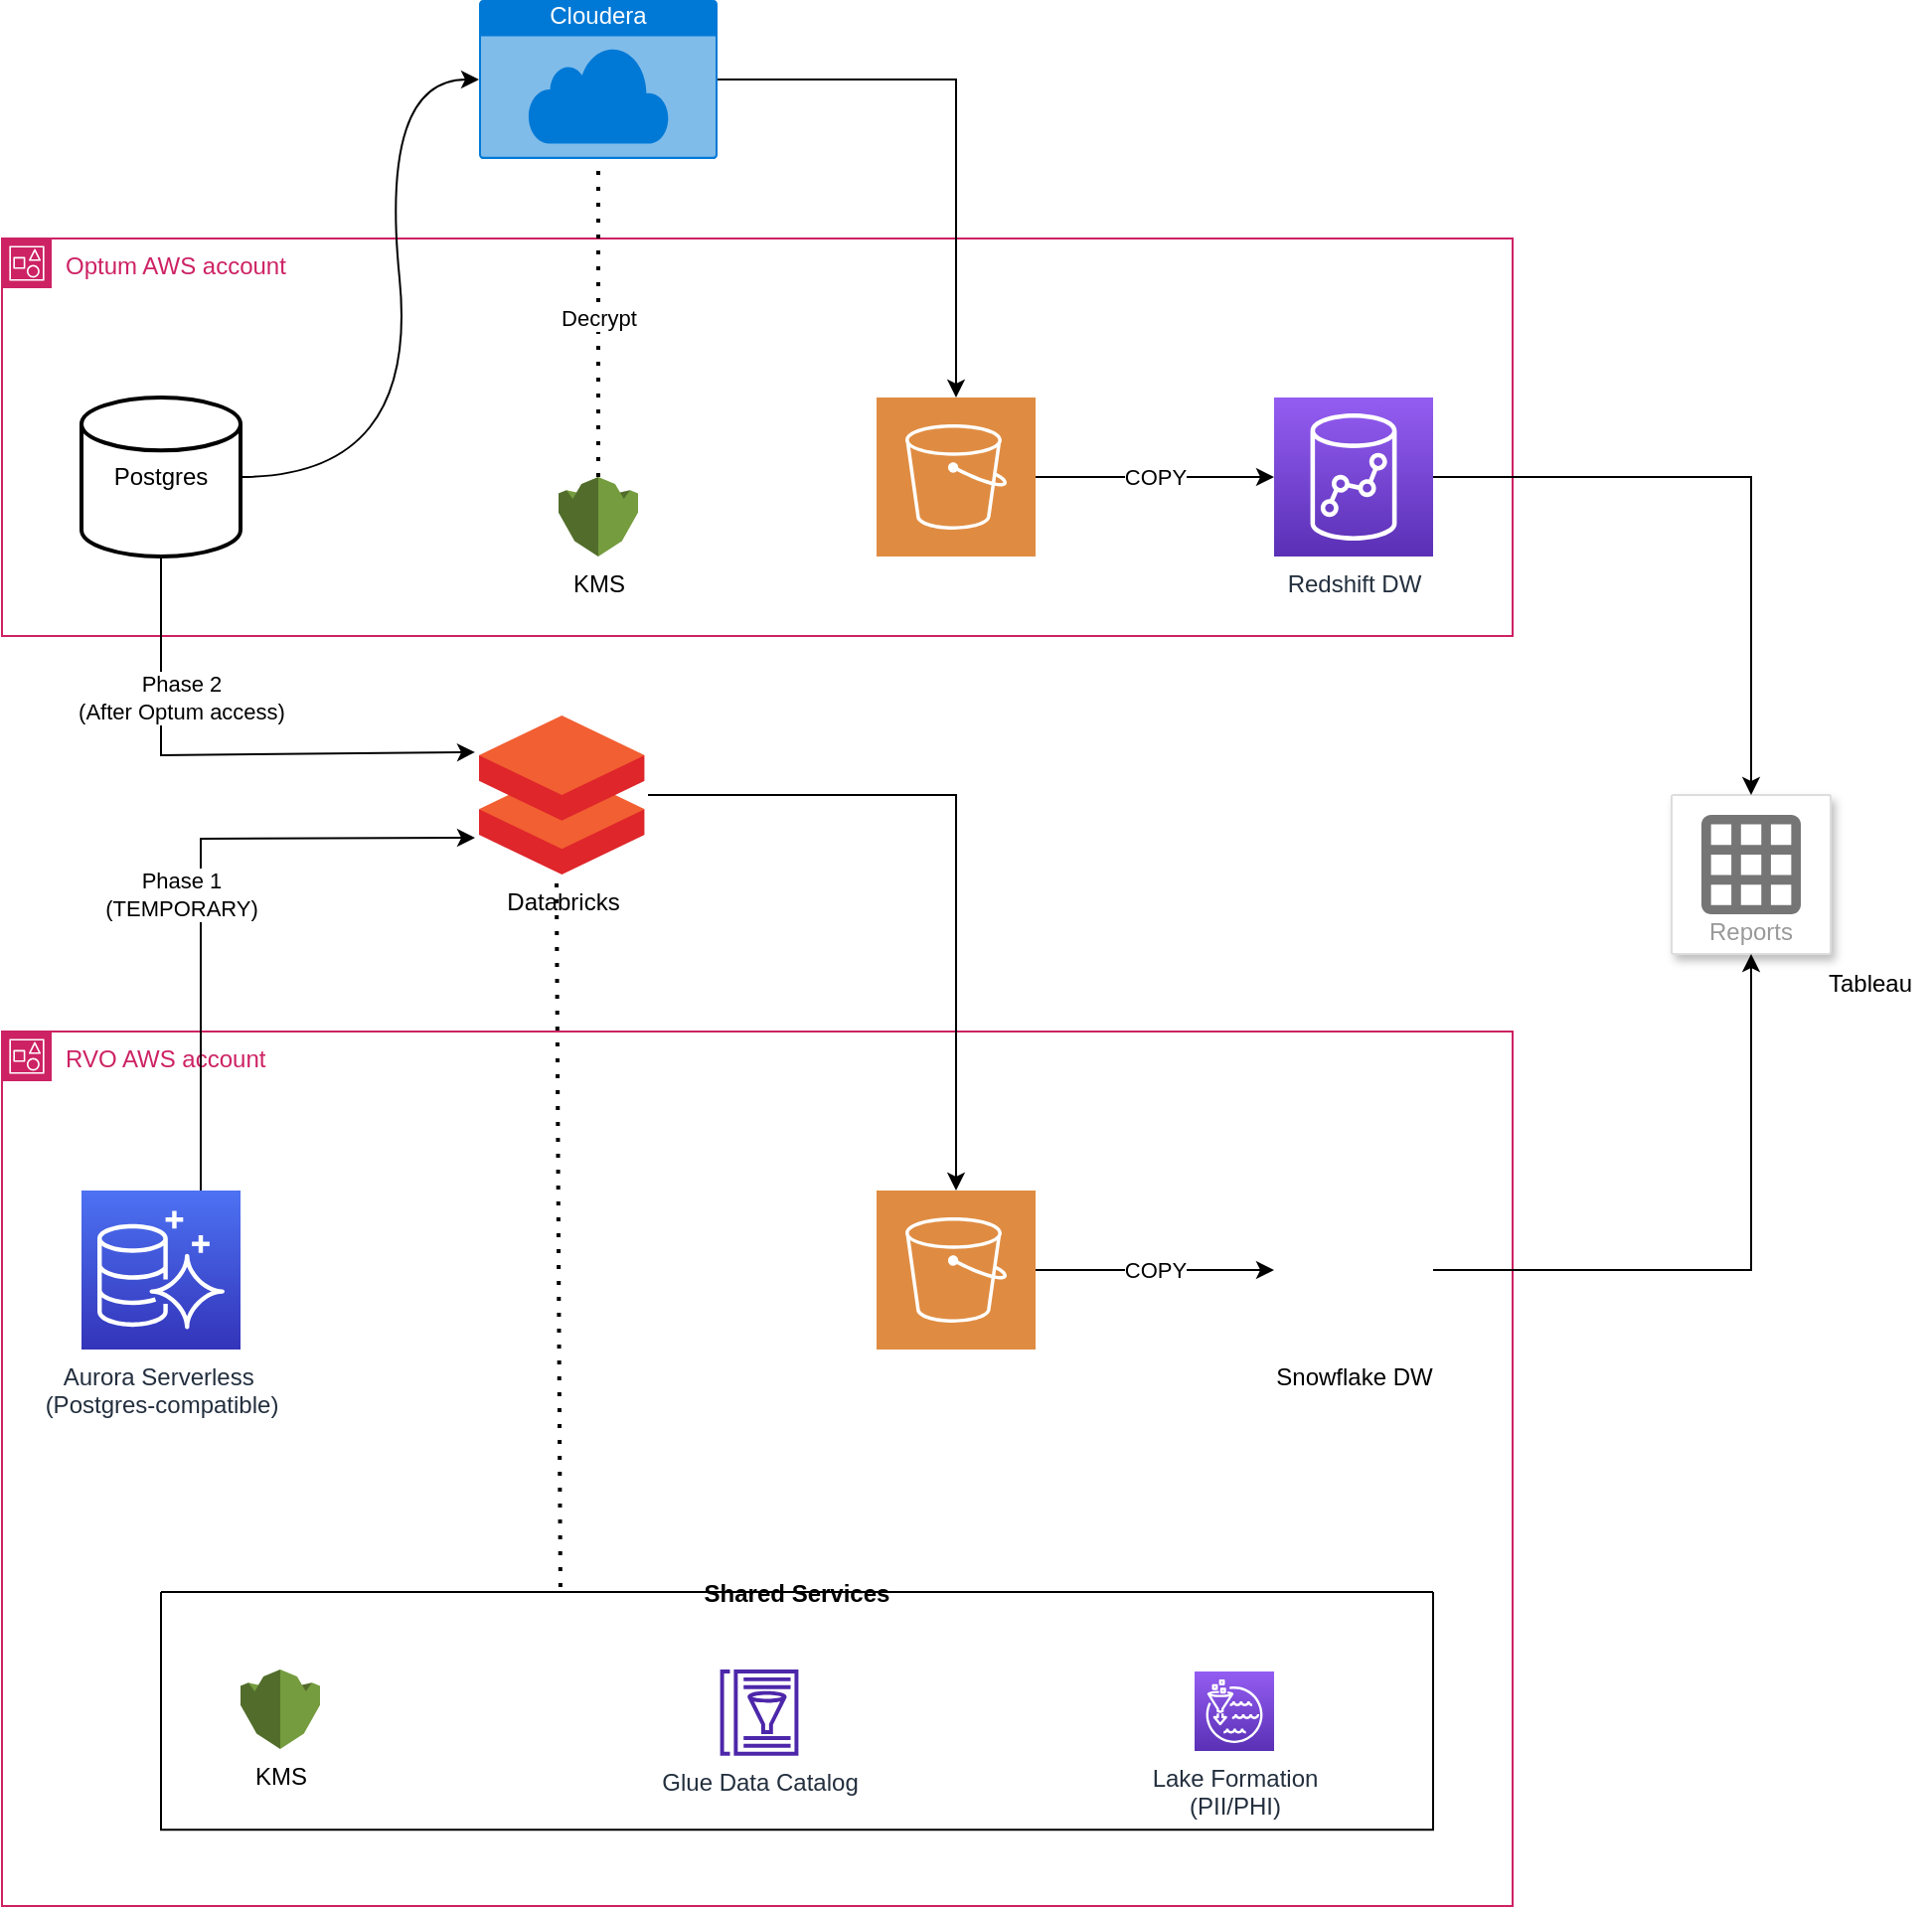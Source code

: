 <mxfile version="21.0.6" type="github">
  <diagram name="Page-1" id="Ek1pL3_suj74Txv8RKXf">
    <mxGraphModel dx="1242" dy="828" grid="1" gridSize="10" guides="1" tooltips="1" connect="1" arrows="1" fold="1" page="1" pageScale="1" pageWidth="1100" pageHeight="850" math="0" shadow="0">
      <root>
        <mxCell id="0" />
        <mxCell id="1" parent="0" />
        <mxCell id="rIcIW_MhtgpGFl4HYt5P-1" value="Optum AWS account" style="points=[[0,0],[0.25,0],[0.5,0],[0.75,0],[1,0],[1,0.25],[1,0.5],[1,0.75],[1,1],[0.75,1],[0.5,1],[0.25,1],[0,1],[0,0.75],[0,0.5],[0,0.25]];outlineConnect=0;gradientColor=none;html=1;whiteSpace=wrap;fontSize=12;fontStyle=0;container=1;pointerEvents=0;collapsible=0;recursiveResize=0;shape=mxgraph.aws4.group;grIcon=mxgraph.aws4.group_account;strokeColor=#CD2264;fillColor=none;verticalAlign=top;align=left;spacingLeft=30;fontColor=#CD2264;dashed=0;" parent="1" vertex="1">
          <mxGeometry x="40" y="240" width="760" height="200" as="geometry" />
        </mxCell>
        <mxCell id="rIcIW_MhtgpGFl4HYt5P-2" value="Postgres" style="strokeWidth=2;html=1;shape=mxgraph.flowchart.database;whiteSpace=wrap;" parent="rIcIW_MhtgpGFl4HYt5P-1" vertex="1">
          <mxGeometry x="40" y="80" width="80" height="80" as="geometry" />
        </mxCell>
        <mxCell id="rIcIW_MhtgpGFl4HYt5P-7" value="Redshift DW" style="sketch=0;points=[[0,0,0],[0.25,0,0],[0.5,0,0],[0.75,0,0],[1,0,0],[0,1,0],[0.25,1,0],[0.5,1,0],[0.75,1,0],[1,1,0],[0,0.25,0],[0,0.5,0],[0,0.75,0],[1,0.25,0],[1,0.5,0],[1,0.75,0]];outlineConnect=0;fontColor=#232F3E;gradientColor=#945DF2;gradientDirection=north;fillColor=#5A30B5;strokeColor=#ffffff;dashed=0;verticalLabelPosition=bottom;verticalAlign=top;align=center;html=1;fontSize=12;fontStyle=0;aspect=fixed;shape=mxgraph.aws4.resourceIcon;resIcon=mxgraph.aws4.redshift;" parent="rIcIW_MhtgpGFl4HYt5P-1" vertex="1">
          <mxGeometry x="640" y="80" width="80" height="80" as="geometry" />
        </mxCell>
        <mxCell id="rIcIW_MhtgpGFl4HYt5P-10" value="" style="sketch=0;pointerEvents=1;shadow=0;dashed=0;html=1;strokeColor=none;fillColor=#DF8C42;labelPosition=center;verticalLabelPosition=bottom;verticalAlign=top;align=center;outlineConnect=0;shape=mxgraph.veeam2.aws_s3;" parent="rIcIW_MhtgpGFl4HYt5P-1" vertex="1">
          <mxGeometry x="440" y="80" width="80" height="80" as="geometry" />
        </mxCell>
        <mxCell id="rIcIW_MhtgpGFl4HYt5P-13" value="" style="endArrow=classic;html=1;rounded=0;entryX=0;entryY=0.5;entryDx=0;entryDy=0;entryPerimeter=0;" parent="rIcIW_MhtgpGFl4HYt5P-1" source="rIcIW_MhtgpGFl4HYt5P-10" target="rIcIW_MhtgpGFl4HYt5P-7" edge="1">
          <mxGeometry width="50" height="50" relative="1" as="geometry">
            <mxPoint x="510" y="160" as="sourcePoint" />
            <mxPoint x="560" y="110" as="targetPoint" />
          </mxGeometry>
        </mxCell>
        <mxCell id="rIcIW_MhtgpGFl4HYt5P-14" value="COPY" style="edgeLabel;html=1;align=center;verticalAlign=middle;resizable=0;points=[];" parent="rIcIW_MhtgpGFl4HYt5P-13" vertex="1" connectable="0">
          <mxGeometry x="-0.2" y="-1" relative="1" as="geometry">
            <mxPoint x="12" y="-1" as="offset" />
          </mxGeometry>
        </mxCell>
        <mxCell id="rIcIW_MhtgpGFl4HYt5P-43" value="KMS" style="outlineConnect=0;dashed=0;verticalLabelPosition=bottom;verticalAlign=top;align=center;html=1;shape=mxgraph.aws3.kms;fillColor=#759C3E;gradientColor=none;" parent="rIcIW_MhtgpGFl4HYt5P-1" vertex="1">
          <mxGeometry x="280" y="120" width="40" height="40" as="geometry" />
        </mxCell>
        <mxCell id="rIcIW_MhtgpGFl4HYt5P-46" value="Decrypt" style="endArrow=none;dashed=1;html=1;dashPattern=1 3;strokeWidth=2;rounded=0;entryX=0.5;entryY=1;entryDx=0;entryDy=0;entryPerimeter=0;" parent="rIcIW_MhtgpGFl4HYt5P-1" target="rIcIW_MhtgpGFl4HYt5P-5" edge="1">
          <mxGeometry width="50" height="50" relative="1" as="geometry">
            <mxPoint x="300" y="120" as="sourcePoint" />
            <mxPoint x="350" y="70" as="targetPoint" />
          </mxGeometry>
        </mxCell>
        <mxCell id="rIcIW_MhtgpGFl4HYt5P-12" style="edgeStyle=orthogonalEdgeStyle;rounded=0;orthogonalLoop=1;jettySize=auto;html=1;exitX=1;exitY=0.5;exitDx=0;exitDy=0;exitPerimeter=0;" parent="1" source="rIcIW_MhtgpGFl4HYt5P-5" target="rIcIW_MhtgpGFl4HYt5P-10" edge="1">
          <mxGeometry relative="1" as="geometry" />
        </mxCell>
        <mxCell id="rIcIW_MhtgpGFl4HYt5P-5" value="Cloudera" style="html=1;whiteSpace=wrap;strokeColor=none;fillColor=#0079D6;labelPosition=center;verticalLabelPosition=middle;verticalAlign=top;align=center;fontSize=12;outlineConnect=0;spacingTop=-6;fontColor=#FFFFFF;sketch=0;shape=mxgraph.sitemap.cloud;" parent="1" vertex="1">
          <mxGeometry x="280" y="120" width="120" height="80" as="geometry" />
        </mxCell>
        <mxCell id="rIcIW_MhtgpGFl4HYt5P-8" value="" style="curved=1;endArrow=classic;html=1;rounded=0;exitX=1;exitY=0.5;exitDx=0;exitDy=0;exitPerimeter=0;entryX=0;entryY=0.5;entryDx=0;entryDy=0;entryPerimeter=0;" parent="1" source="rIcIW_MhtgpGFl4HYt5P-2" target="rIcIW_MhtgpGFl4HYt5P-5" edge="1">
          <mxGeometry width="50" height="50" relative="1" as="geometry">
            <mxPoint x="210" y="360" as="sourcePoint" />
            <mxPoint x="260" y="310" as="targetPoint" />
            <Array as="points">
              <mxPoint x="250" y="360" />
              <mxPoint x="230" y="160" />
            </Array>
          </mxGeometry>
        </mxCell>
        <mxCell id="rIcIW_MhtgpGFl4HYt5P-15" value="RVO AWS account" style="points=[[0,0],[0.25,0],[0.5,0],[0.75,0],[1,0],[1,0.25],[1,0.5],[1,0.75],[1,1],[0.75,1],[0.5,1],[0.25,1],[0,1],[0,0.75],[0,0.5],[0,0.25]];outlineConnect=0;gradientColor=none;html=1;whiteSpace=wrap;fontSize=12;fontStyle=0;container=1;pointerEvents=0;collapsible=0;recursiveResize=0;shape=mxgraph.aws4.group;grIcon=mxgraph.aws4.group_account;strokeColor=#CD2264;fillColor=none;verticalAlign=top;align=left;spacingLeft=30;fontColor=#CD2264;dashed=0;" parent="1" vertex="1">
          <mxGeometry x="40" y="639" width="760" height="440" as="geometry" />
        </mxCell>
        <mxCell id="rIcIW_MhtgpGFl4HYt5P-18" value="" style="sketch=0;pointerEvents=1;shadow=0;dashed=0;html=1;strokeColor=none;fillColor=#DF8C42;labelPosition=center;verticalLabelPosition=bottom;verticalAlign=top;align=center;outlineConnect=0;shape=mxgraph.veeam2.aws_s3;" parent="rIcIW_MhtgpGFl4HYt5P-15" vertex="1">
          <mxGeometry x="440" y="80" width="80" height="80" as="geometry" />
        </mxCell>
        <mxCell id="rIcIW_MhtgpGFl4HYt5P-19" value="" style="endArrow=classic;html=1;rounded=0;entryX=0;entryY=0.5;entryDx=0;entryDy=0;entryPerimeter=0;" parent="rIcIW_MhtgpGFl4HYt5P-15" source="rIcIW_MhtgpGFl4HYt5P-18" edge="1">
          <mxGeometry width="50" height="50" relative="1" as="geometry">
            <mxPoint x="510" y="160" as="sourcePoint" />
            <mxPoint x="640" y="120" as="targetPoint" />
          </mxGeometry>
        </mxCell>
        <mxCell id="rIcIW_MhtgpGFl4HYt5P-20" value="COPY" style="edgeLabel;html=1;align=center;verticalAlign=middle;resizable=0;points=[];" parent="rIcIW_MhtgpGFl4HYt5P-19" vertex="1" connectable="0">
          <mxGeometry x="-0.2" y="-1" relative="1" as="geometry">
            <mxPoint x="12" y="-1" as="offset" />
          </mxGeometry>
        </mxCell>
        <mxCell id="rIcIW_MhtgpGFl4HYt5P-21" value="Snowflake DW" style="shape=image;html=1;verticalAlign=top;verticalLabelPosition=bottom;labelBackgroundColor=#ffffff;imageAspect=0;aspect=fixed;image=https://cdn4.iconfinder.com/data/icons/christmas-2434/128/Artboard_3-128.png" parent="rIcIW_MhtgpGFl4HYt5P-15" vertex="1">
          <mxGeometry x="640" y="80" width="80" height="80" as="geometry" />
        </mxCell>
        <mxCell id="rIcIW_MhtgpGFl4HYt5P-44" value="KMS" style="outlineConnect=0;dashed=0;verticalLabelPosition=bottom;verticalAlign=top;align=center;html=1;shape=mxgraph.aws3.kms;fillColor=#759C3E;gradientColor=none;" parent="rIcIW_MhtgpGFl4HYt5P-15" vertex="1">
          <mxGeometry x="120" y="321" width="40" height="40" as="geometry" />
        </mxCell>
        <mxCell id="rIcIW_MhtgpGFl4HYt5P-45" value="Shared Services" style="swimlane;startSize=0;" parent="rIcIW_MhtgpGFl4HYt5P-15" vertex="1">
          <mxGeometry x="80" y="282" width="640" height="119.59" as="geometry" />
        </mxCell>
        <mxCell id="rIcIW_MhtgpGFl4HYt5P-42" value="Lake Formation &lt;br&gt;(PII/PHI)" style="sketch=0;points=[[0,0,0],[0.25,0,0],[0.5,0,0],[0.75,0,0],[1,0,0],[0,1,0],[0.25,1,0],[0.5,1,0],[0.75,1,0],[1,1,0],[0,0.25,0],[0,0.5,0],[0,0.75,0],[1,0.25,0],[1,0.5,0],[1,0.75,0]];outlineConnect=0;fontColor=#232F3E;gradientColor=#945DF2;gradientDirection=north;fillColor=#5A30B5;strokeColor=#ffffff;dashed=0;verticalLabelPosition=bottom;verticalAlign=top;align=center;html=1;fontSize=12;fontStyle=0;aspect=fixed;shape=mxgraph.aws4.resourceIcon;resIcon=mxgraph.aws4.lake_formation;" parent="rIcIW_MhtgpGFl4HYt5P-45" vertex="1">
          <mxGeometry x="520" y="40" width="40" height="40" as="geometry" />
        </mxCell>
        <mxCell id="rIcIW_MhtgpGFl4HYt5P-41" value="Glue Data Catalog" style="sketch=0;outlineConnect=0;fontColor=#232F3E;gradientColor=none;fillColor=#4D27AA;strokeColor=none;dashed=0;verticalLabelPosition=bottom;verticalAlign=top;align=center;html=1;fontSize=12;fontStyle=0;aspect=fixed;pointerEvents=1;shape=mxgraph.aws4.glue_data_catalog;" parent="rIcIW_MhtgpGFl4HYt5P-45" vertex="1">
          <mxGeometry x="281" y="39" width="40" height="43.33" as="geometry" />
        </mxCell>
        <mxCell id="1LFbqm2XHdZCkg8zWfsO-6" value="Aurora Serverless&amp;nbsp;&lt;br&gt;(Postgres-compatible)" style="sketch=0;points=[[0,0,0],[0.25,0,0],[0.5,0,0],[0.75,0,0],[1,0,0],[0,1,0],[0.25,1,0],[0.5,1,0],[0.75,1,0],[1,1,0],[0,0.25,0],[0,0.5,0],[0,0.75,0],[1,0.25,0],[1,0.5,0],[1,0.75,0]];outlineConnect=0;fontColor=#232F3E;gradientColor=#4D72F3;gradientDirection=north;fillColor=#3334B9;strokeColor=#ffffff;dashed=0;verticalLabelPosition=bottom;verticalAlign=top;align=center;html=1;fontSize=12;fontStyle=0;aspect=fixed;shape=mxgraph.aws4.resourceIcon;resIcon=mxgraph.aws4.aurora;" vertex="1" parent="rIcIW_MhtgpGFl4HYt5P-15">
          <mxGeometry x="40" y="80" width="80" height="80" as="geometry" />
        </mxCell>
        <mxCell id="rIcIW_MhtgpGFl4HYt5P-22" value="Databricks" style="sketch=0;aspect=fixed;html=1;points=[];align=center;image;fontSize=12;image=img/lib/mscae/Databricks.svg;" parent="1" vertex="1">
          <mxGeometry x="280" y="480" width="83.33" height="80" as="geometry" />
        </mxCell>
        <mxCell id="rIcIW_MhtgpGFl4HYt5P-33" value="Reports" style="strokeColor=#dddddd;shadow=1;strokeWidth=1;rounded=1;absoluteArcSize=1;arcSize=2;labelPosition=center;verticalLabelPosition=middle;align=center;verticalAlign=bottom;spacingLeft=0;fontColor=#999999;fontSize=12;whiteSpace=wrap;spacingBottom=2;html=1;" parent="1" vertex="1">
          <mxGeometry x="880" y="520" width="80" height="80" as="geometry" />
        </mxCell>
        <mxCell id="rIcIW_MhtgpGFl4HYt5P-34" value="" style="sketch=0;dashed=0;connectable=0;html=1;fillColor=#757575;strokeColor=none;shape=mxgraph.gcp2.report;part=1;" parent="rIcIW_MhtgpGFl4HYt5P-33" vertex="1">
          <mxGeometry x="0.5" width="50" height="50" relative="1" as="geometry">
            <mxPoint x="-25" y="10" as="offset" />
          </mxGeometry>
        </mxCell>
        <mxCell id="rIcIW_MhtgpGFl4HYt5P-35" value="" style="endArrow=classic;html=1;rounded=0;exitX=1;exitY=0.5;exitDx=0;exitDy=0;exitPerimeter=0;entryX=0.5;entryY=0;entryDx=0;entryDy=0;" parent="1" source="rIcIW_MhtgpGFl4HYt5P-7" target="rIcIW_MhtgpGFl4HYt5P-33" edge="1">
          <mxGeometry width="50" height="50" relative="1" as="geometry">
            <mxPoint x="400" y="580" as="sourcePoint" />
            <mxPoint x="450" y="530" as="targetPoint" />
            <Array as="points">
              <mxPoint x="920" y="360" />
            </Array>
          </mxGeometry>
        </mxCell>
        <mxCell id="rIcIW_MhtgpGFl4HYt5P-36" value="" style="endArrow=classic;html=1;rounded=0;exitX=1;exitY=0.5;exitDx=0;exitDy=0;entryX=0.5;entryY=1;entryDx=0;entryDy=0;" parent="1" source="rIcIW_MhtgpGFl4HYt5P-21" target="rIcIW_MhtgpGFl4HYt5P-33" edge="1">
          <mxGeometry width="50" height="50" relative="1" as="geometry">
            <mxPoint x="400" y="580" as="sourcePoint" />
            <mxPoint x="450" y="530" as="targetPoint" />
            <Array as="points">
              <mxPoint x="920" y="759" />
            </Array>
          </mxGeometry>
        </mxCell>
        <mxCell id="rIcIW_MhtgpGFl4HYt5P-40" value="Tableau" style="text;html=1;strokeColor=none;fillColor=none;align=center;verticalAlign=middle;whiteSpace=wrap;rounded=0;" parent="1" vertex="1">
          <mxGeometry x="950" y="600" width="60" height="30" as="geometry" />
        </mxCell>
        <mxCell id="rIcIW_MhtgpGFl4HYt5P-52" value="" style="endArrow=none;dashed=1;html=1;dashPattern=1 3;strokeWidth=2;rounded=0;entryX=0.468;entryY=1.044;entryDx=0;entryDy=0;entryPerimeter=0;exitX=0.314;exitY=-0.021;exitDx=0;exitDy=0;exitPerimeter=0;" parent="1" source="rIcIW_MhtgpGFl4HYt5P-45" target="rIcIW_MhtgpGFl4HYt5P-22" edge="1">
          <mxGeometry width="50" height="50" relative="1" as="geometry">
            <mxPoint x="400" y="772" as="sourcePoint" />
            <mxPoint x="450" y="722" as="targetPoint" />
          </mxGeometry>
        </mxCell>
        <mxCell id="1LFbqm2XHdZCkg8zWfsO-2" value="" style="endArrow=classic;html=1;rounded=0;entryX=-0.024;entryY=0.231;entryDx=0;entryDy=0;entryPerimeter=0;exitX=0.5;exitY=1;exitDx=0;exitDy=0;exitPerimeter=0;" edge="1" parent="1" source="rIcIW_MhtgpGFl4HYt5P-2" target="rIcIW_MhtgpGFl4HYt5P-22">
          <mxGeometry width="50" height="50" relative="1" as="geometry">
            <mxPoint x="140" y="470" as="sourcePoint" />
            <mxPoint x="660" y="470" as="targetPoint" />
            <Array as="points">
              <mxPoint x="120" y="500" />
            </Array>
          </mxGeometry>
        </mxCell>
        <mxCell id="1LFbqm2XHdZCkg8zWfsO-3" value="Phase 2&lt;br&gt;(After Optum access)" style="edgeLabel;html=1;align=center;verticalAlign=middle;resizable=0;points=[];" vertex="1" connectable="0" parent="1LFbqm2XHdZCkg8zWfsO-2">
          <mxGeometry x="-0.407" relative="1" as="geometry">
            <mxPoint x="10" y="-6" as="offset" />
          </mxGeometry>
        </mxCell>
        <mxCell id="1LFbqm2XHdZCkg8zWfsO-4" style="edgeStyle=orthogonalEdgeStyle;rounded=0;orthogonalLoop=1;jettySize=auto;html=1;exitX=1;exitY=0.5;exitDx=0;exitDy=0;exitPerimeter=0;" edge="1" parent="1" target="rIcIW_MhtgpGFl4HYt5P-18">
          <mxGeometry relative="1" as="geometry">
            <mxPoint x="365" y="520" as="sourcePoint" />
            <mxPoint x="485" y="680" as="targetPoint" />
            <Array as="points">
              <mxPoint x="520" y="520" />
            </Array>
          </mxGeometry>
        </mxCell>
        <mxCell id="1LFbqm2XHdZCkg8zWfsO-7" value="" style="endArrow=classic;html=1;rounded=0;entryX=-0.024;entryY=0.769;entryDx=0;entryDy=0;entryPerimeter=0;exitX=0.75;exitY=0;exitDx=0;exitDy=0;exitPerimeter=0;" edge="1" parent="1" source="1LFbqm2XHdZCkg8zWfsO-6" target="rIcIW_MhtgpGFl4HYt5P-22">
          <mxGeometry width="50" height="50" relative="1" as="geometry">
            <mxPoint x="190" y="790" as="sourcePoint" />
            <mxPoint x="240" y="740" as="targetPoint" />
            <Array as="points">
              <mxPoint x="140" y="542" />
            </Array>
          </mxGeometry>
        </mxCell>
        <mxCell id="1LFbqm2XHdZCkg8zWfsO-8" value="Phase 1&lt;br&gt;(TEMPORARY)" style="edgeLabel;html=1;align=center;verticalAlign=middle;resizable=0;points=[];" vertex="1" connectable="0" parent="1">
          <mxGeometry x="130" y="570" as="geometry" />
        </mxCell>
      </root>
    </mxGraphModel>
  </diagram>
</mxfile>
